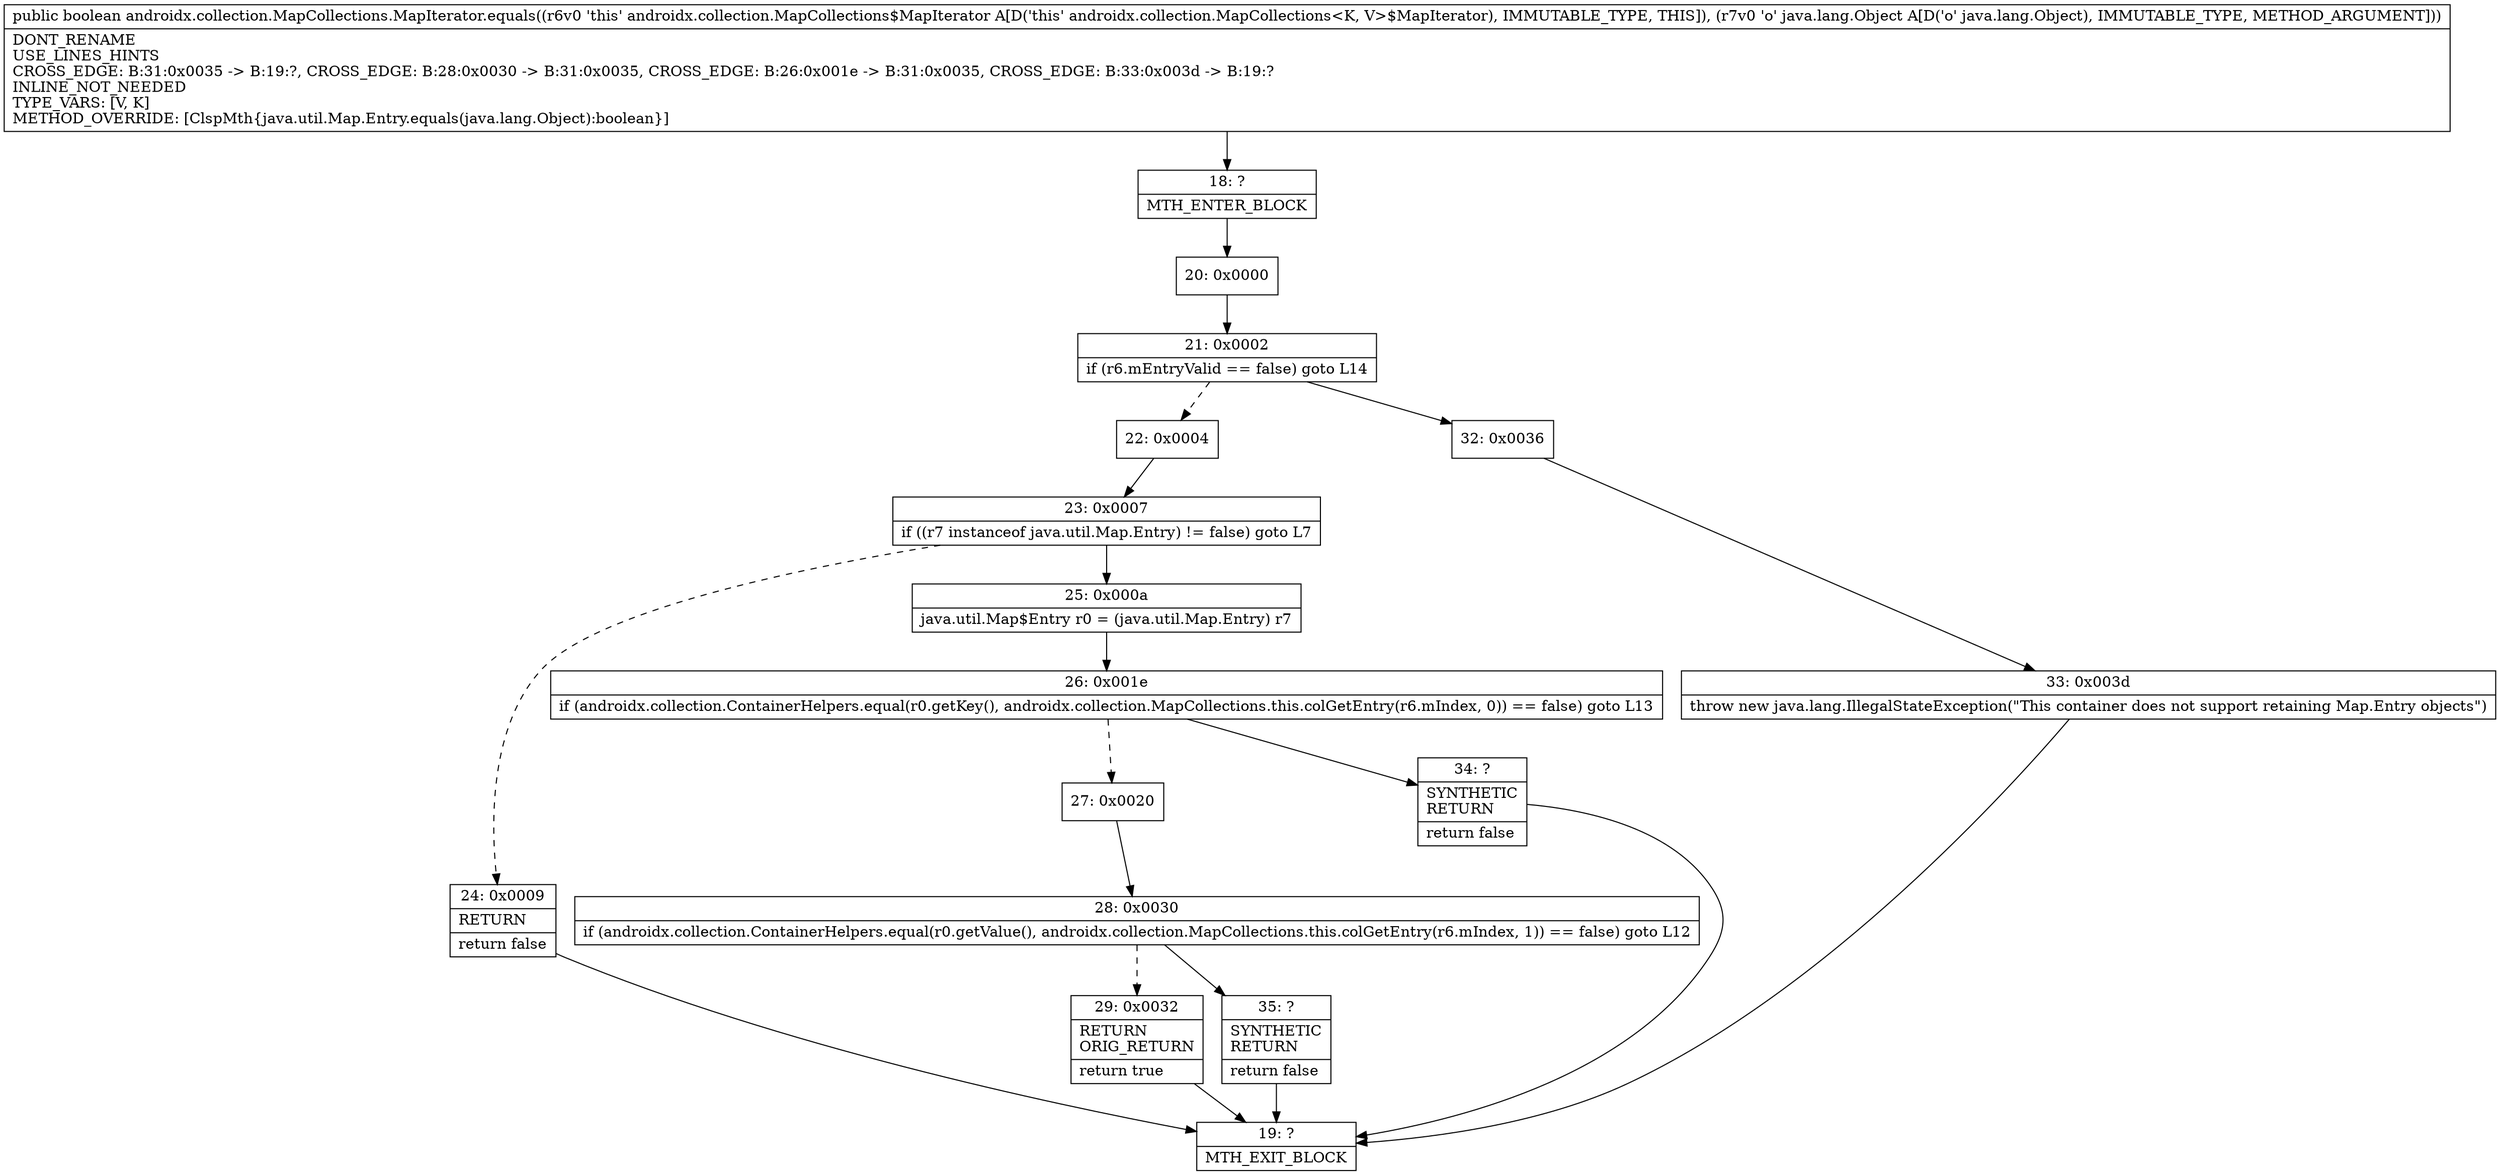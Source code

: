 digraph "CFG forandroidx.collection.MapCollections.MapIterator.equals(Ljava\/lang\/Object;)Z" {
Node_18 [shape=record,label="{18\:\ ?|MTH_ENTER_BLOCK\l}"];
Node_20 [shape=record,label="{20\:\ 0x0000}"];
Node_21 [shape=record,label="{21\:\ 0x0002|if (r6.mEntryValid == false) goto L14\l}"];
Node_22 [shape=record,label="{22\:\ 0x0004}"];
Node_23 [shape=record,label="{23\:\ 0x0007|if ((r7 instanceof java.util.Map.Entry) != false) goto L7\l}"];
Node_24 [shape=record,label="{24\:\ 0x0009|RETURN\l|return false\l}"];
Node_19 [shape=record,label="{19\:\ ?|MTH_EXIT_BLOCK\l}"];
Node_25 [shape=record,label="{25\:\ 0x000a|java.util.Map$Entry r0 = (java.util.Map.Entry) r7\l}"];
Node_26 [shape=record,label="{26\:\ 0x001e|if (androidx.collection.ContainerHelpers.equal(r0.getKey(), androidx.collection.MapCollections.this.colGetEntry(r6.mIndex, 0)) == false) goto L13\l}"];
Node_27 [shape=record,label="{27\:\ 0x0020}"];
Node_28 [shape=record,label="{28\:\ 0x0030|if (androidx.collection.ContainerHelpers.equal(r0.getValue(), androidx.collection.MapCollections.this.colGetEntry(r6.mIndex, 1)) == false) goto L12\l}"];
Node_29 [shape=record,label="{29\:\ 0x0032|RETURN\lORIG_RETURN\l|return true\l}"];
Node_35 [shape=record,label="{35\:\ ?|SYNTHETIC\lRETURN\l|return false\l}"];
Node_34 [shape=record,label="{34\:\ ?|SYNTHETIC\lRETURN\l|return false\l}"];
Node_32 [shape=record,label="{32\:\ 0x0036}"];
Node_33 [shape=record,label="{33\:\ 0x003d|throw new java.lang.IllegalStateException(\"This container does not support retaining Map.Entry objects\")\l}"];
MethodNode[shape=record,label="{public boolean androidx.collection.MapCollections.MapIterator.equals((r6v0 'this' androidx.collection.MapCollections$MapIterator A[D('this' androidx.collection.MapCollections\<K, V\>$MapIterator), IMMUTABLE_TYPE, THIS]), (r7v0 'o' java.lang.Object A[D('o' java.lang.Object), IMMUTABLE_TYPE, METHOD_ARGUMENT]))  | DONT_RENAME\lUSE_LINES_HINTS\lCROSS_EDGE: B:31:0x0035 \-\> B:19:?, CROSS_EDGE: B:28:0x0030 \-\> B:31:0x0035, CROSS_EDGE: B:26:0x001e \-\> B:31:0x0035, CROSS_EDGE: B:33:0x003d \-\> B:19:?\lINLINE_NOT_NEEDED\lTYPE_VARS: [V, K]\lMETHOD_OVERRIDE: [ClspMth\{java.util.Map.Entry.equals(java.lang.Object):boolean\}]\l}"];
MethodNode -> Node_18;Node_18 -> Node_20;
Node_20 -> Node_21;
Node_21 -> Node_22[style=dashed];
Node_21 -> Node_32;
Node_22 -> Node_23;
Node_23 -> Node_24[style=dashed];
Node_23 -> Node_25;
Node_24 -> Node_19;
Node_25 -> Node_26;
Node_26 -> Node_27[style=dashed];
Node_26 -> Node_34;
Node_27 -> Node_28;
Node_28 -> Node_29[style=dashed];
Node_28 -> Node_35;
Node_29 -> Node_19;
Node_35 -> Node_19;
Node_34 -> Node_19;
Node_32 -> Node_33;
Node_33 -> Node_19;
}

